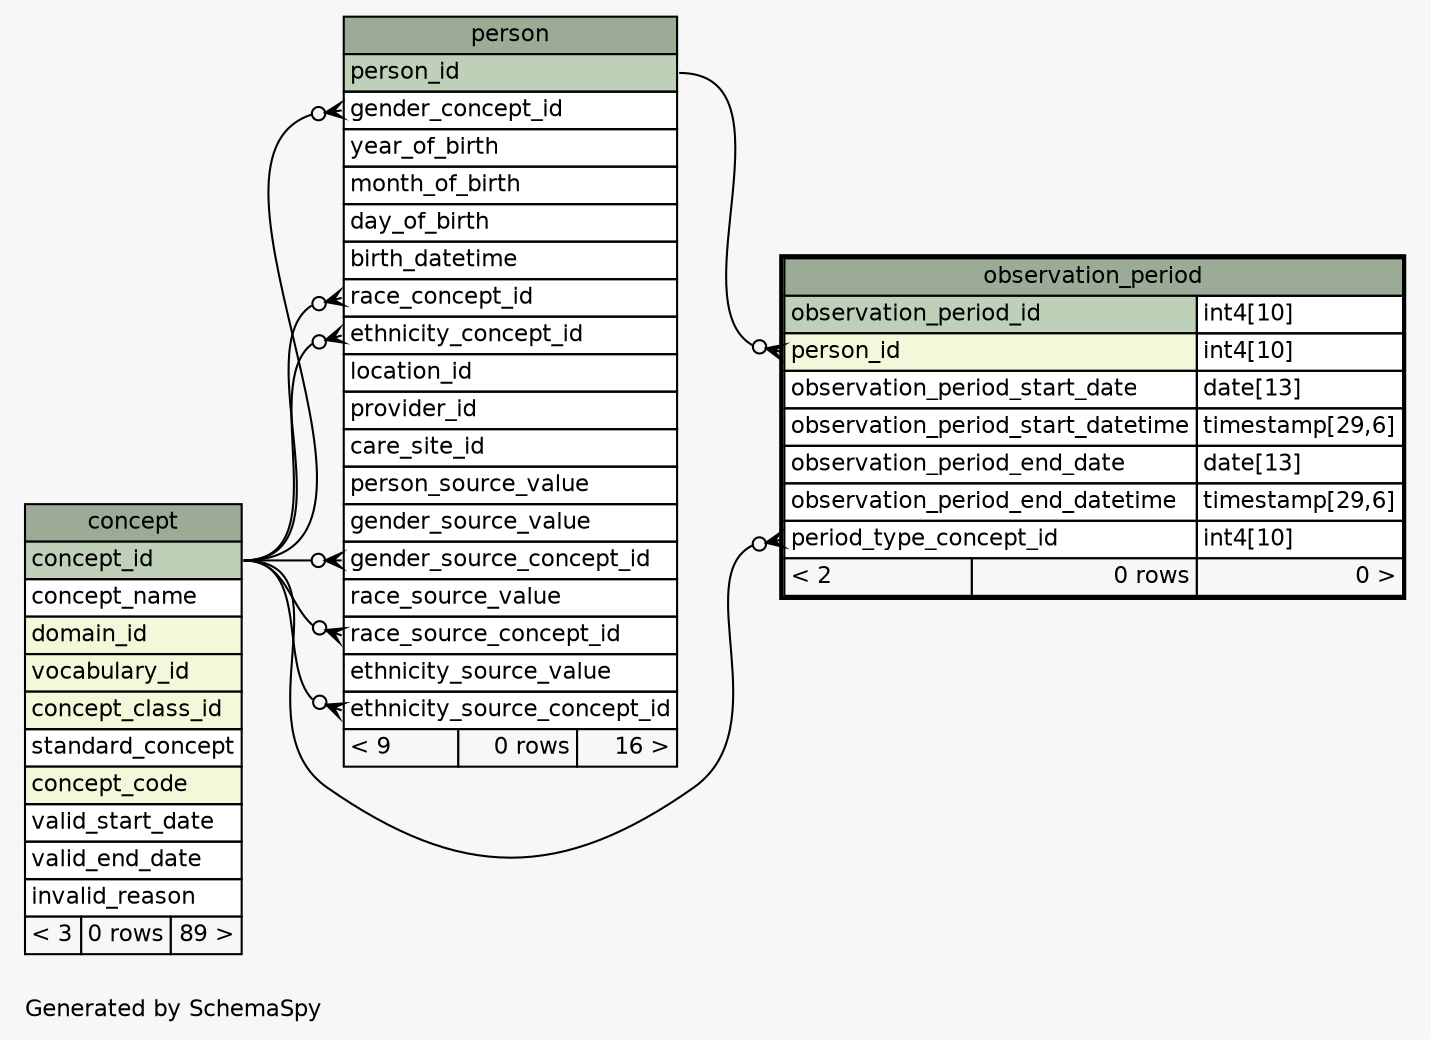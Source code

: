 // dot 2.38.0 on Linux 4.10.0-32-generic
// SchemaSpy rev 590
digraph "oneDegreeRelationshipsDiagram" {
  graph [
    rankdir="RL"
    bgcolor="#f7f7f7"
    label="\nGenerated by SchemaSpy"
    labeljust="l"
    nodesep="0.18"
    ranksep="0.46"
    fontname="Helvetica"
    fontsize="11"
  ];
  node [
    fontname="Helvetica"
    fontsize="11"
    shape="plaintext"
  ];
  edge [
    arrowsize="0.8"
  ];
  "observation_period":"period_type_concept_id":w -> "concept":"concept_id":e [arrowhead=none dir=back arrowtail=crowodot];
  "observation_period":"person_id":w -> "person":"person_id":e [arrowhead=none dir=back arrowtail=crowodot];
  "person":"ethnicity_concept_id":w -> "concept":"concept_id":e [arrowhead=none dir=back arrowtail=crowodot];
  "person":"ethnicity_source_concept_id":w -> "concept":"concept_id":e [arrowhead=none dir=back arrowtail=crowodot];
  "person":"gender_concept_id":w -> "concept":"concept_id":e [arrowhead=none dir=back arrowtail=crowodot];
  "person":"gender_source_concept_id":w -> "concept":"concept_id":e [arrowhead=none dir=back arrowtail=crowodot];
  "person":"race_concept_id":w -> "concept":"concept_id":e [arrowhead=none dir=back arrowtail=crowodot];
  "person":"race_source_concept_id":w -> "concept":"concept_id":e [arrowhead=none dir=back arrowtail=crowodot];
  "concept" [
    label=<
    <TABLE BORDER="0" CELLBORDER="1" CELLSPACING="0" BGCOLOR="#ffffff">
      <TR><TD COLSPAN="3" BGCOLOR="#9bab96" ALIGN="CENTER">concept</TD></TR>
      <TR><TD PORT="concept_id" COLSPAN="3" BGCOLOR="#bed1b8" ALIGN="LEFT">concept_id</TD></TR>
      <TR><TD PORT="concept_name" COLSPAN="3" ALIGN="LEFT">concept_name</TD></TR>
      <TR><TD PORT="domain_id" COLSPAN="3" BGCOLOR="#f4f7da" ALIGN="LEFT">domain_id</TD></TR>
      <TR><TD PORT="vocabulary_id" COLSPAN="3" BGCOLOR="#f4f7da" ALIGN="LEFT">vocabulary_id</TD></TR>
      <TR><TD PORT="concept_class_id" COLSPAN="3" BGCOLOR="#f4f7da" ALIGN="LEFT">concept_class_id</TD></TR>
      <TR><TD PORT="standard_concept" COLSPAN="3" ALIGN="LEFT">standard_concept</TD></TR>
      <TR><TD PORT="concept_code" COLSPAN="3" BGCOLOR="#f4f7da" ALIGN="LEFT">concept_code</TD></TR>
      <TR><TD PORT="valid_start_date" COLSPAN="3" ALIGN="LEFT">valid_start_date</TD></TR>
      <TR><TD PORT="valid_end_date" COLSPAN="3" ALIGN="LEFT">valid_end_date</TD></TR>
      <TR><TD PORT="invalid_reason" COLSPAN="3" ALIGN="LEFT">invalid_reason</TD></TR>
      <TR><TD ALIGN="LEFT" BGCOLOR="#f7f7f7">&lt; 3</TD><TD ALIGN="RIGHT" BGCOLOR="#f7f7f7">0 rows</TD><TD ALIGN="RIGHT" BGCOLOR="#f7f7f7">89 &gt;</TD></TR>
    </TABLE>>
    URL="concept.html"
    tooltip="concept"
  ];
  "observation_period" [
    label=<
    <TABLE BORDER="2" CELLBORDER="1" CELLSPACING="0" BGCOLOR="#ffffff">
      <TR><TD COLSPAN="3" BGCOLOR="#9bab96" ALIGN="CENTER">observation_period</TD></TR>
      <TR><TD PORT="observation_period_id" COLSPAN="2" BGCOLOR="#bed1b8" ALIGN="LEFT">observation_period_id</TD><TD PORT="observation_period_id.type" ALIGN="LEFT">int4[10]</TD></TR>
      <TR><TD PORT="person_id" COLSPAN="2" BGCOLOR="#f4f7da" ALIGN="LEFT">person_id</TD><TD PORT="person_id.type" ALIGN="LEFT">int4[10]</TD></TR>
      <TR><TD PORT="observation_period_start_date" COLSPAN="2" ALIGN="LEFT">observation_period_start_date</TD><TD PORT="observation_period_start_date.type" ALIGN="LEFT">date[13]</TD></TR>
      <TR><TD PORT="observation_period_start_datetime" COLSPAN="2" ALIGN="LEFT">observation_period_start_datetime</TD><TD PORT="observation_period_start_datetime.type" ALIGN="LEFT">timestamp[29,6]</TD></TR>
      <TR><TD PORT="observation_period_end_date" COLSPAN="2" ALIGN="LEFT">observation_period_end_date</TD><TD PORT="observation_period_end_date.type" ALIGN="LEFT">date[13]</TD></TR>
      <TR><TD PORT="observation_period_end_datetime" COLSPAN="2" ALIGN="LEFT">observation_period_end_datetime</TD><TD PORT="observation_period_end_datetime.type" ALIGN="LEFT">timestamp[29,6]</TD></TR>
      <TR><TD PORT="period_type_concept_id" COLSPAN="2" ALIGN="LEFT">period_type_concept_id</TD><TD PORT="period_type_concept_id.type" ALIGN="LEFT">int4[10]</TD></TR>
      <TR><TD ALIGN="LEFT" BGCOLOR="#f7f7f7">&lt; 2</TD><TD ALIGN="RIGHT" BGCOLOR="#f7f7f7">0 rows</TD><TD ALIGN="RIGHT" BGCOLOR="#f7f7f7">0 &gt;</TD></TR>
    </TABLE>>
    URL="observation_period.html"
    tooltip="observation_period"
  ];
  "person" [
    label=<
    <TABLE BORDER="0" CELLBORDER="1" CELLSPACING="0" BGCOLOR="#ffffff">
      <TR><TD COLSPAN="3" BGCOLOR="#9bab96" ALIGN="CENTER">person</TD></TR>
      <TR><TD PORT="person_id" COLSPAN="3" BGCOLOR="#bed1b8" ALIGN="LEFT">person_id</TD></TR>
      <TR><TD PORT="gender_concept_id" COLSPAN="3" ALIGN="LEFT">gender_concept_id</TD></TR>
      <TR><TD PORT="year_of_birth" COLSPAN="3" ALIGN="LEFT">year_of_birth</TD></TR>
      <TR><TD PORT="month_of_birth" COLSPAN="3" ALIGN="LEFT">month_of_birth</TD></TR>
      <TR><TD PORT="day_of_birth" COLSPAN="3" ALIGN="LEFT">day_of_birth</TD></TR>
      <TR><TD PORT="birth_datetime" COLSPAN="3" ALIGN="LEFT">birth_datetime</TD></TR>
      <TR><TD PORT="race_concept_id" COLSPAN="3" ALIGN="LEFT">race_concept_id</TD></TR>
      <TR><TD PORT="ethnicity_concept_id" COLSPAN="3" ALIGN="LEFT">ethnicity_concept_id</TD></TR>
      <TR><TD PORT="location_id" COLSPAN="3" ALIGN="LEFT">location_id</TD></TR>
      <TR><TD PORT="provider_id" COLSPAN="3" ALIGN="LEFT">provider_id</TD></TR>
      <TR><TD PORT="care_site_id" COLSPAN="3" ALIGN="LEFT">care_site_id</TD></TR>
      <TR><TD PORT="person_source_value" COLSPAN="3" ALIGN="LEFT">person_source_value</TD></TR>
      <TR><TD PORT="gender_source_value" COLSPAN="3" ALIGN="LEFT">gender_source_value</TD></TR>
      <TR><TD PORT="gender_source_concept_id" COLSPAN="3" ALIGN="LEFT">gender_source_concept_id</TD></TR>
      <TR><TD PORT="race_source_value" COLSPAN="3" ALIGN="LEFT">race_source_value</TD></TR>
      <TR><TD PORT="race_source_concept_id" COLSPAN="3" ALIGN="LEFT">race_source_concept_id</TD></TR>
      <TR><TD PORT="ethnicity_source_value" COLSPAN="3" ALIGN="LEFT">ethnicity_source_value</TD></TR>
      <TR><TD PORT="ethnicity_source_concept_id" COLSPAN="3" ALIGN="LEFT">ethnicity_source_concept_id</TD></TR>
      <TR><TD ALIGN="LEFT" BGCOLOR="#f7f7f7">&lt; 9</TD><TD ALIGN="RIGHT" BGCOLOR="#f7f7f7">0 rows</TD><TD ALIGN="RIGHT" BGCOLOR="#f7f7f7">16 &gt;</TD></TR>
    </TABLE>>
    URL="person.html"
    tooltip="person"
  ];
}
